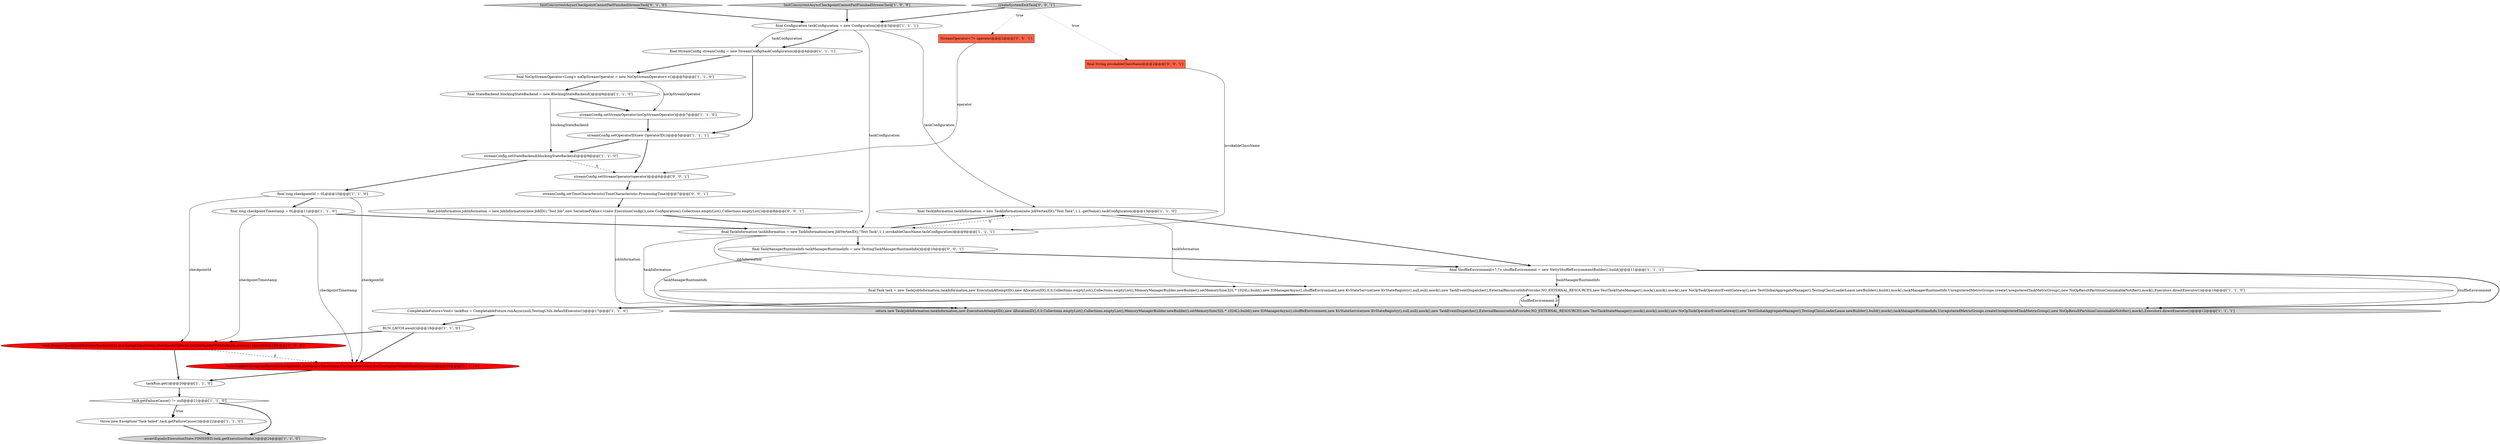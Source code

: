 digraph {
22 [style = filled, label = "testConcurrentAsyncCheckpointCannotFailFinishedStreamTask['0', '1', '0']", fillcolor = lightgray, shape = diamond image = "AAA0AAABBB2BBB"];
3 [style = filled, label = "final long checkpointTimestamp = 0L@@@11@@@['1', '1', '0']", fillcolor = white, shape = ellipse image = "AAA0AAABBB1BBB"];
7 [style = filled, label = "final TaskInformation taskInformation = new TaskInformation(new JobVertexID(),\"Test Task\",1,1,.getName(),taskConfiguration)@@@13@@@['1', '1', '0']", fillcolor = white, shape = ellipse image = "AAA0AAABBB1BBB"];
28 [style = filled, label = "final TaskManagerRuntimeInfo taskManagerRuntimeInfo = new TestingTaskManagerRuntimeInfo()@@@10@@@['0', '0', '1']", fillcolor = white, shape = ellipse image = "AAA0AAABBB3BBB"];
15 [style = filled, label = "task.triggerCheckpointBarrier(checkpointId,checkpointTimestamp,CheckpointOptions.forCheckpointWithDefaultLocation(),false)@@@19@@@['1', '0', '0']", fillcolor = red, shape = ellipse image = "AAA1AAABBB1BBB"];
24 [style = filled, label = "StreamOperator<?> operator@@@2@@@['0', '0', '1']", fillcolor = tomato, shape = box image = "AAA0AAABBB3BBB"];
29 [style = filled, label = "createSystemExitTask['0', '0', '1']", fillcolor = lightgray, shape = diamond image = "AAA0AAABBB3BBB"];
19 [style = filled, label = "final StateBackend blockingStateBackend = new BlockingStateBackend()@@@6@@@['1', '1', '0']", fillcolor = white, shape = ellipse image = "AAA0AAABBB1BBB"];
10 [style = filled, label = "return new Task(jobInformation,taskInformation,new ExecutionAttemptID(),new AllocationID(),0,0,Collections.emptyList(),Collections.emptyList(),MemoryManagerBuilder.newBuilder().setMemorySize(32L * 1024L).build(),new IOManagerAsync(),shuffleEnvironment,new KvStateService(new KvStateRegistry(),null,null),mock(),new TaskEventDispatcher(),ExternalResourceInfoProvider.NO_EXTERNAL_RESOURCES,new TestTaskStateManager(),mock(),mock(),mock(),new NoOpTaskOperatorEventGateway(),new TestGlobalAggregateManager(),TestingClassLoaderLease.newBuilder().build(),mock(),taskManagerRuntimeInfo,UnregisteredMetricGroups.createUnregisteredTaskMetricGroup(),new NoOpResultPartitionConsumableNotifier(),mock(),Executors.directExecutor())@@@12@@@['1', '1', '1']", fillcolor = lightgray, shape = ellipse image = "AAA0AAABBB1BBB"];
21 [style = filled, label = "RUN_LATCH.await()@@@18@@@['1', '1', '0']", fillcolor = white, shape = ellipse image = "AAA0AAABBB1BBB"];
25 [style = filled, label = "final JobInformation jobInformation = new JobInformation(new JobID(),\"Test Job\",new SerializedValue<>(new ExecutionConfig()),new Configuration(),Collections.emptyList(),Collections.emptyList())@@@8@@@['0', '0', '1']", fillcolor = white, shape = ellipse image = "AAA0AAABBB3BBB"];
14 [style = filled, label = "throw new Exception(\"Task failed\",task.getFailureCause())@@@22@@@['1', '1', '0']", fillcolor = white, shape = ellipse image = "AAA0AAABBB1BBB"];
2 [style = filled, label = "streamConfig.setOperatorID(new OperatorID())@@@5@@@['1', '1', '1']", fillcolor = white, shape = ellipse image = "AAA0AAABBB1BBB"];
8 [style = filled, label = "final TaskInformation taskInformation = new TaskInformation(new JobVertexID(),\"Test Task\",1,1,invokableClassName,taskConfiguration)@@@9@@@['1', '1', '1']", fillcolor = white, shape = ellipse image = "AAA0AAABBB1BBB"];
30 [style = filled, label = "final String invokableClassName@@@2@@@['0', '0', '1']", fillcolor = tomato, shape = box image = "AAA0AAABBB3BBB"];
6 [style = filled, label = "streamConfig.setStateBackend(blockingStateBackend)@@@9@@@['1', '1', '0']", fillcolor = white, shape = ellipse image = "AAA0AAABBB1BBB"];
23 [style = filled, label = "task.triggerCheckpointBarrier(checkpointId,checkpointTimestamp,CheckpointOptions.forCheckpointWithDefaultLocation())@@@19@@@['0', '1', '0']", fillcolor = red, shape = ellipse image = "AAA1AAABBB2BBB"];
26 [style = filled, label = "streamConfig.setStreamOperator(operator)@@@6@@@['0', '0', '1']", fillcolor = white, shape = ellipse image = "AAA0AAABBB3BBB"];
16 [style = filled, label = "taskRun.get()@@@20@@@['1', '1', '0']", fillcolor = white, shape = ellipse image = "AAA0AAABBB1BBB"];
13 [style = filled, label = "assertEquals(ExecutionState.FINISHED,task.getExecutionState())@@@24@@@['1', '1', '0']", fillcolor = lightgray, shape = ellipse image = "AAA0AAABBB1BBB"];
11 [style = filled, label = "final long checkpointId = 0L@@@10@@@['1', '1', '0']", fillcolor = white, shape = ellipse image = "AAA0AAABBB1BBB"];
4 [style = filled, label = "task.getFailureCause() != null@@@21@@@['1', '1', '0']", fillcolor = white, shape = diamond image = "AAA0AAABBB1BBB"];
18 [style = filled, label = "final Task task = new Task(jobInformation,taskInformation,new ExecutionAttemptID(),new AllocationID(),0,0,Collections.emptyList(),Collections.emptyList(),MemoryManagerBuilder.newBuilder().setMemorySize(32L * 1024L).build(),new IOManagerAsync(),shuffleEnvironment,new KvStateService(new KvStateRegistry(),null,null),mock(),new TaskEventDispatcher(),ExternalResourceInfoProvider.NO_EXTERNAL_RESOURCES,new TestTaskStateManager(),mock(),mock(),mock(),new NoOpTaskOperatorEventGateway(),new TestGlobalAggregateManager(),TestingClassLoaderLease.newBuilder().build(),mock(),taskManagerRuntimeInfo,UnregisteredMetricGroups.createUnregisteredTaskMetricGroup(),new NoOpResultPartitionConsumableNotifier(),mock(),Executors.directExecutor())@@@16@@@['1', '1', '0']", fillcolor = white, shape = ellipse image = "AAA0AAABBB1BBB"];
17 [style = filled, label = "testConcurrentAsyncCheckpointCannotFailFinishedStreamTask['1', '0', '0']", fillcolor = lightgray, shape = diamond image = "AAA0AAABBB1BBB"];
5 [style = filled, label = "final Configuration taskConfiguration = new Configuration()@@@3@@@['1', '1', '1']", fillcolor = white, shape = ellipse image = "AAA0AAABBB1BBB"];
0 [style = filled, label = "final StreamConfig streamConfig = new StreamConfig(taskConfiguration)@@@4@@@['1', '1', '1']", fillcolor = white, shape = ellipse image = "AAA0AAABBB1BBB"];
9 [style = filled, label = "final ShuffleEnvironment<?,?> shuffleEnvironment = new NettyShuffleEnvironmentBuilder().build()@@@11@@@['1', '1', '1']", fillcolor = white, shape = ellipse image = "AAA0AAABBB1BBB"];
1 [style = filled, label = "streamConfig.setStreamOperator(noOpStreamOperator)@@@7@@@['1', '1', '0']", fillcolor = white, shape = ellipse image = "AAA0AAABBB1BBB"];
27 [style = filled, label = "streamConfig.setTimeCharacteristic(TimeCharacteristic.ProcessingTime)@@@7@@@['0', '0', '1']", fillcolor = white, shape = ellipse image = "AAA0AAABBB3BBB"];
20 [style = filled, label = "CompletableFuture<Void> taskRun = CompletableFuture.runAsync(null,TestingUtils.defaultExecutor())@@@17@@@['1', '1', '0']", fillcolor = white, shape = ellipse image = "AAA0AAABBB1BBB"];
12 [style = filled, label = "final NoOpStreamOperator<Long> noOpStreamOperator = new NoOpStreamOperator<>()@@@5@@@['1', '1', '0']", fillcolor = white, shape = ellipse image = "AAA0AAABBB1BBB"];
10->18 [style = bold, label=""];
8->28 [style = bold, label=""];
17->5 [style = bold, label=""];
4->14 [style = bold, label=""];
25->10 [style = solid, label="jobInformation"];
23->16 [style = bold, label=""];
7->18 [style = solid, label="taskInformation"];
2->26 [style = bold, label=""];
29->5 [style = bold, label=""];
15->23 [style = dashed, label="0"];
24->26 [style = solid, label="operator"];
18->10 [style = dashed, label="0"];
5->7 [style = solid, label="taskConfiguration"];
2->6 [style = bold, label=""];
3->23 [style = solid, label="checkpointTimestamp"];
21->15 [style = bold, label=""];
0->12 [style = bold, label=""];
4->13 [style = bold, label=""];
0->2 [style = bold, label=""];
7->8 [style = dashed, label="0"];
11->15 [style = solid, label="checkpointId"];
28->9 [style = bold, label=""];
5->8 [style = solid, label="taskConfiguration"];
9->18 [style = solid, label="taskManagerRuntimeInfo"];
28->10 [style = solid, label="taskManagerRuntimeInfo"];
3->15 [style = solid, label="checkpointTimestamp"];
9->10 [style = bold, label=""];
4->14 [style = dotted, label="true"];
15->16 [style = bold, label=""];
22->5 [style = bold, label=""];
8->7 [style = bold, label=""];
11->23 [style = solid, label="checkpointId"];
9->10 [style = solid, label="shuffleEnvironment"];
20->21 [style = bold, label=""];
7->9 [style = bold, label=""];
19->1 [style = bold, label=""];
18->20 [style = bold, label=""];
26->27 [style = bold, label=""];
5->0 [style = bold, label=""];
11->3 [style = bold, label=""];
6->26 [style = dashed, label="0"];
3->8 [style = bold, label=""];
6->11 [style = bold, label=""];
12->1 [style = solid, label="noOpStreamOperator"];
29->30 [style = dotted, label="true"];
19->6 [style = solid, label="blockingStateBackend"];
25->8 [style = bold, label=""];
1->2 [style = bold, label=""];
30->8 [style = solid, label="invokableClassName"];
14->13 [style = bold, label=""];
16->4 [style = bold, label=""];
12->19 [style = bold, label=""];
29->24 [style = dotted, label="true"];
27->25 [style = bold, label=""];
8->18 [style = solid, label="jobInformation"];
8->10 [style = solid, label="taskInformation"];
10->18 [style = solid, label="shuffleEnvironment"];
21->23 [style = bold, label=""];
5->0 [style = solid, label="taskConfiguration"];
}
